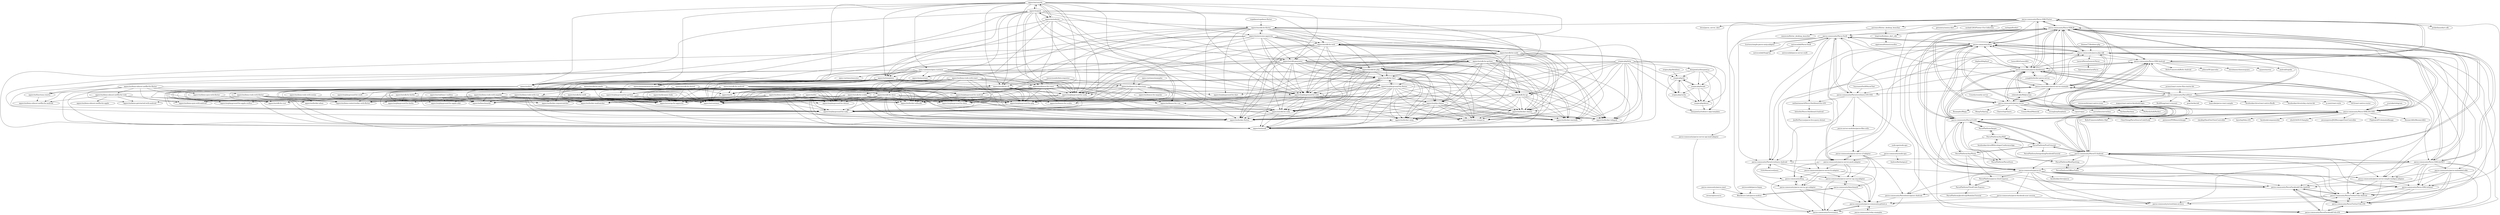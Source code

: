 digraph G {
"appwrite/sdk-generator" -> "appwrite/playground-for-web"
"appwrite/sdk-generator" -> "appwrite/sdk-for-ruby"
"appwrite/sdk-generator" -> "appwrite/sdk-for-go"
"appwrite/sdk-generator" -> "appwrite/runtimes"
"appwrite/sdk-generator" -> "appwrite/docker-clamav"
"appwrite/sdk-generator" -> "appwrite/docs"
"appwrite/sdk-generator" -> "appwrite/sdk-for-dart"
"appwrite/sdk-generator" -> "appwrite/docker-flutter"
"appwrite/sdk-generator" -> "appwrite/docker-resque-ui"
"appwrite/sdk-generator" -> "appwrite/docker-mariadb"
"appwrite/sdk-generator" -> "appwrite/install"
"appwrite/sdk-generator" -> "appwrite/docker-smtp"
"appwrite/sdk-generator" -> "appwrite/playground-for-php"
"appwrite/sdk-generator" -> "appwrite/sdk-for-php"
"appwrite/sdk-generator" -> "appwrite/php-clamav"
"ParsePlatform/MealSpotting" -> "ParsePlatform/OfflineTodos"
"parse-community/Parse-SDK-Flutter" -> "parse-community/Parse-SDK-JS"
"parse-community/Parse-SDK-Flutter" -> "parse-community/Parse-Swift"
"parse-community/Parse-SDK-Flutter" -> "parse-community/parse-dashboard"
"parse-community/Parse-SDK-Flutter" -> "parse-community/Parse-SDK-Android"
"parse-community/Parse-SDK-Flutter" -> "parse-community/ParseLiveQuery-Android"
"parse-community/Parse-SDK-Flutter" -> "Blackburn-Labs/parse-auditor"
"parse-community/Parse-SDK-Flutter" -> "pocketbase/dart-sdk" ["e"=1]
"parse-community/Parse-SDK-Flutter" -> "lotux/parse_server_dart" ["e"=1]
"parse-community/Parse-SDK-Flutter" -> "parse-community/Parse-SDK-Arduino"
"parse-community/Parse-SDK-Flutter" -> "parse-community/docs"
"parse-community/Parse-SDK-Flutter" -> "putraxor/flutter_desktop_launcher"
"parse-community/Parse-SDK-Flutter" -> "appwrite/sdk-for-flutter"
"parse-community/Parse-SDK-Flutter" -> "parse-community/parse-server-example"
"parse-community/Parse-SDK-Flutter" -> "getsentry/sentry-dart" ["e"=1]
"parse-community/Parse-SDK-Flutter" -> "mohak1283/Flutter-UIs-Collection" ["e"=1]
"appwrite/sdk-for-web" -> "appwrite/sdk-for-node"
"appwrite/sdk-for-web" -> "appwrite/sdk-for-php"
"appwrite/sdk-for-web" -> "appwrite/playground-for-web"
"appwrite/sdk-for-web" -> "appwrite/sdk-for-ruby"
"appwrite/sdk-for-web" -> "appwrite/sdk-for-dart"
"appwrite/sdk-for-web" -> "appwrite/docker-clamav"
"appwrite/sdk-for-web" -> "appwrite/playground-for-node"
"appwrite/sdk-for-web" -> "appwrite/docker-flutter"
"appwrite/sdk-for-web" -> "appwrite/docker-mariadb"
"appwrite/sdk-for-web" -> "appwrite/docker-smtp"
"appwrite/sdk-for-web" -> "appwrite/sdk-for-go"
"appwrite/sdk-for-web" -> "appwrite/install"
"appwrite/sdk-for-web" -> "appwrite/docker-telegraf"
"appwrite/sdk-for-web" -> "appwrite/sdk-generator"
"appwrite/sdk-for-web" -> "appwrite/rfc"
"cachapa/firedart" -> "long1eu/firebase_dart_sdk" ["e"=1]
"utopia-php/http" -> "utopia-php/cli"
"utopia-php/http" -> "utopia-php/cache"
"utopia-php/http" -> "appwrite/sdk-for-php"
"utopia-php/http" -> "utopia-php/abuse"
"utopia-php/http" -> "utopia-php/locale"
"utopia-php/http" -> "appwrite/docker-clamav"
"utopia-php/http" -> "appwrite/docker-telegraf"
"utopia-php/http" -> "appwrite/docker-flutter"
"utopia-php/http" -> "appwrite/playground-for-web"
"utopia-php/http" -> "appwrite/docker-mariadb"
"utopia-php/http" -> "litespeed-js/litespeed.js"
"utopia-php/http" -> "appwrite/install"
"utopia-php/http" -> "appwrite/docker-resque-ui"
"utopia-php/http" -> "appwrite/sdk-for-ruby"
"utopia-php/http" -> "appwrite/sdk-for-go"
"appwrite/docker-clamav" -> "appwrite/docker-telegraf"
"appwrite/docker-clamav" -> "appwrite/docker-resque-ui"
"appwrite/docker-clamav" -> "appwrite/install"
"appwrite/docker-clamav" -> "appwrite/docker-flutter"
"appwrite/docker-clamav" -> "appwrite/docker-mariadb"
"appwrite/docker-clamav" -> "appwrite/docker-smtp"
"appwrite/sdk-for-python" -> "appwrite/docker-clamav"
"appwrite/sdk-for-python" -> "appwrite/sdk-for-ruby"
"appwrite/sdk-for-python" -> "appwrite/playground-for-web"
"appwrite/sdk-for-python" -> "appwrite/sdk-for-dart"
"appwrite/sdk-for-python" -> "appwrite/docker-telegraf"
"appwrite/sdk-for-python" -> "appwrite/docker-flutter"
"appwrite/sdk-for-python" -> "appwrite/playground-for-python"
"appwrite/sdk-for-python" -> "appwrite/docker-resque-ui"
"appwrite/sdk-for-python" -> "appwrite/docker-mariadb"
"appwrite/sdk-for-python" -> "appwrite/docker-smtp"
"appwrite/sdk-for-python" -> "appwrite/install"
"appwrite/sdk-for-python" -> "appwrite/php-clamav"
"appwrite/sdk-for-python" -> "appwrite/sdk-for-go"
"appwrite/sdk-for-python" -> "appwrite/sdk-for-php"
"appwrite/sdk-for-python" -> "appwrite/playground-for-ruby"
"appwrite/sdk-for-node" -> "appwrite/sdk-for-web"
"appwrite/sdk-for-node" -> "appwrite/playground-for-web"
"appwrite/sdk-for-node" -> "appwrite/sdk-for-ruby"
"appwrite/sdk-for-node" -> "appwrite/docker-clamav"
"appwrite/sdk-for-node" -> "appwrite/playground-for-node"
"appwrite/sdk-for-node" -> "appwrite/docker-flutter"
"appwrite/sdk-for-node" -> "appwrite/docker-resque-ui"
"appwrite/sdk-for-node" -> "appwrite/docker-mariadb"
"appwrite/sdk-for-node" -> "appwrite/sdk-for-dart"
"appwrite/sdk-for-node" -> "appwrite/php-clamav"
"appwrite/sdk-for-node" -> "appwrite/sdk-for-go"
"appwrite/sdk-for-node" -> "appwrite/docker-smtp"
"appwrite/sdk-for-node" -> "appwrite/install"
"appwrite/sdk-for-node" -> "appwrite/docker-telegraf"
"appwrite/sdk-for-node" -> "appwrite/sdk-generator"
"parse-community/node-apn" -> "AndrewBarba/apns2"
"parse-community/node-apn" -> "parse-community/parse-server-push-adapter"
"bitterbit/Parse-Dashboard-Android" -> "JonMcPherson/parse-live-query-dotnet"
"appwrite/sdk-for-ruby" -> "appwrite/docker-flutter"
"appwrite/sdk-for-ruby" -> "appwrite/install"
"appwrite/sdk-for-php" -> "appwrite/sdk-for-ruby"
"appwrite/sdk-for-php" -> "appwrite/docker-clamav"
"appwrite/sdk-for-php" -> "appwrite/docker-smtp"
"appwrite/sdk-for-php" -> "appwrite/docker-flutter"
"appwrite/sdk-for-php" -> "appwrite/docker-mariadb"
"appwrite/sdk-for-php" -> "appwrite/install"
"appwrite/sdk-for-php" -> "appwrite/docker-telegraf"
"appwrite/sdk-for-php" -> "appwrite/playground-for-web"
"appwrite/sdk-for-php" -> "appwrite/docker-resque-ui"
"appwrite/sdk-for-php" -> "appwrite/sdk-for-go"
"appwrite/sdk-for-php" -> "appwrite/playground-for-php"
"appwrite/sdk-for-php" -> "appwrite/php-clamav"
"appwrite/sdk-for-php" -> "appwrite/playground-for-deno"
"appwrite/sdk-for-php" -> "appwrite/sdk-for-dart"
"appwrite/sdk-for-php" -> "appwrite/playground-for-node"
"appwrite/php-clamav" -> "appwrite/docker-resque-ui"
"appwrite/php-clamav" -> "appwrite/docker-telegraf"
"appwrite/php-clamav" -> "appwrite/docker-mariadb"
"appwrite/php-clamav" -> "appwrite/docker-clamav"
"appwrite/php-clamav" -> "appwrite/install"
"appwrite/php-clamav" -> "appwrite/docker-flutter"
"appwrite/php-clamav" -> "appwrite/sdk-for-ruby"
"appwrite/php-clamav" -> "appwrite/docker-smtp"
"putraxor/flutter_desktop_launcher" -> "canewsin/flutter_desktop_launcher"
"putraxor/flutter_desktop_launcher" -> "long1eu/firebase_dart_sdk"
"utopia-php/cli" -> "utopia-php/cache"
"utopia-php/cli" -> "utopia-php/abuse"
"utopia-php/cli" -> "utopia-php/locale"
"utopia-php/cli" -> "litespeed-js/todomvc-app-template"
"utopia-php/cache" -> "utopia-php/abuse"
"utopia-php/cache" -> "utopia-php/cli"
"long1eu/firebase_dart_sdk" -> "apptreesoftware/crossfire"
"ParsePlatform/OfflineTodos" -> "ParsePlatform/MealSpotting"
"parse-community/relay-examples" -> "parse-community/parse-community.github.io"
"parse-community/Governance" -> "parse-community/parse-community.github.io"
"utopia-php/locale" -> "utopia-php/abuse"
"utopia-php/locale" -> "utopia-php/cache"
"utopia-php/locale" -> "litespeed-js/todomvc-app-template"
"utopia-php/locale" -> "utopia-php/cli"
"utopia-php/abuse" -> "litespeed-js/todomvc-app-template"
"appwrite/sdk-for-svelte" -> "appwrite/docker-influxdb"
"appwrite/sdk-for-svelte" -> "appwrite/playground-for-php"
"appwrite/sdk-for-svelte" -> "appwrite/playground-for-ruby"
"appwrite/sdk-for-svelte" -> "appwrite/runtimes"
"appwrite/sdk-for-svelte" -> "appwrite/setup-for-appwrite"
"appwrite/sdk-for-svelte" -> "appwrite/playground-for-deno"
"appwrite/sdk-for-svelte" -> "appwrite/playground-for-dotnet"
"appwrite/sdk-for-svelte" -> "appwrite/install"
"appwrite/sdk-for-svelte" -> "appwrite/docker-flutter"
"appwrite/sdk-for-svelte" -> "appwrite/benchmarks"
"appwrite/sdk-for-svelte" -> "appwrite/docker-mailcatcher"
"appwrite/sdk-for-svelte" -> "appwrite/docker-requestcatcher"
"appwrite/sdk-for-svelte" -> "appwrite/demos-for-svelte"
"appwrite/sdk-for-svelte" -> "appwrite/docker-resque-ui"
"appwrite/awesome-appwrite" -> "appwrite/sdk-for-flutter"
"appwrite/awesome-appwrite" -> "appwrite/sdk-generator"
"appwrite/awesome-appwrite" -> "appwrite/sdk-for-web"
"appwrite/awesome-appwrite" -> "appwrite/playground-for-web"
"appwrite/awesome-appwrite" -> "appwrite/sdk-for-dart"
"appwrite/awesome-appwrite" -> "appwrite/demos-for-functions"
"appwrite/awesome-appwrite" -> "appwrite/playground-for-flutter"
"appwrite/awesome-appwrite" -> "appwrite/sdk-for-node"
"appwrite/awesome-appwrite" -> "appwrite/docs"
"appwrite/awesome-appwrite" -> "appwrite/sdk-for-python"
"appwrite/awesome-appwrite" -> "appwrite/templates"
"appwrite/awesome-appwrite" -> "appwrite/sdk-for-php"
"appwrite/awesome-appwrite" -> "appwrite/playground-for-node"
"appwrite/awesome-appwrite" -> "appwrite/sdk-for-cli"
"appwrite/awesome-appwrite" -> "appwrite/sdk-for-go"
"deployd/deployd" -> "parse-community/parse-server" ["e"=1]
"deployd/deployd" -> "parse-community/parse-dashboard" ["e"=1]
"LaravelParse/Laravel-Parse" -> "hipsterjazzbo/LaraParse"
"parse-community/parse-php-sdk" -> "parse-community/Parse-SDK-JS"
"parse-community/parse-php-sdk" -> "parse-community/docs"
"parse-community/parse-php-sdk" -> "parse-community/Parse-SDK-Arduino"
"parse-community/parse-php-sdk" -> "parse-community/Parse-SDK-dotNET"
"parse-community/parse-php-sdk" -> "LaravelParse/Laravel-Parse"
"parse-community/parse-php-sdk" -> "parse-community/ParseUI-Android"
"parse-community/parse-php-sdk" -> "parse-community/parse-cli"
"parse-community/parse-php-sdk" -> "parse-community/ParseTwitterUtils-Android"
"parse-community/parse-php-sdk" -> "parse-community/parse-embedded-sdks"
"parse-community/parse-php-sdk" -> "parse-community/parse-server-push-adapter"
"parse-community/parse-php-sdk" -> "parse-community/parse-server-simple-mailgun-adapter"
"parse-community/parse-php-sdk" -> "parse-community/ParseFacebookUtils-iOS"
"parse-community/parse-php-sdk" -> "parse-community/blog"
"parse-community/parse-php-sdk" -> "parse-community/Parse-SDK-Android"
"parse-community/parse-php-sdk" -> "parse-community/Parse-Swift"
"przeor/react-router-flux-starter-kit" -> "parse-community/ParseReact" ["e"=1]
"overtake/telegram" -> "parse-community/Parse-SDK-iOS-OSX" ["e"=1]
"parse-community/ParseUI-Android" -> "parse-community/Parse-SDK-Android"
"parse-community/ParseUI-Android" -> "parse-community/ParseUI-iOS"
"parse-community/ParseUI-Android" -> "parse-community/ParseFacebookUtils-Android"
"parse-community/ParseUI-Android" -> "parse-community/ParseTwitterUtils-Android"
"parse-community/ParseUI-Android" -> "parse-community/docs"
"parse-community/ParseUI-Android" -> "parse-community/Parse-SDK-Arduino"
"parse-community/ParseUI-Android" -> "ParsePlatform/MealSpotting"
"parse-community/ParseUI-Android" -> "ParsePlatform/OfflineTodos"
"parse-community/ParseUI-Android" -> "parse-community/parse-cli"
"parse-community/ParseUI-Android" -> "parse-community/parse-php-sdk"
"parse-community/ParseUI-Android" -> "parse-community/Parse-SDK-dotNET"
"parse-community/ParseUI-Android" -> "parse-community/ParseLiveQuery-Android"
"parse-community/ParseUI-Android" -> "ParsePlatform/PushTutorial"
"parse-community/ParseUI-Android" -> "parse-community/parse-server-simple-mailgun-adapter"
"parse-community/ParseUI-Android" -> "parse-community/Parse-SDK-JS"
"appwrite/sdk-for-flutter" -> "appwrite/sdk-for-dart"
"appwrite/sdk-for-flutter" -> "appwrite/playground-for-flutter"
"appwrite/sdk-for-flutter" -> "appwrite/sdk-for-php"
"appwrite/sdk-for-flutter" -> "appwrite/sdk-for-node"
"appwrite/sdk-for-flutter" -> "appwrite/playground-for-node"
"appwrite/sdk-for-flutter" -> "appwrite/awesome-appwrite"
"appwrite/sdk-for-flutter" -> "appwrite/playground-for-web"
"appwrite/sdk-for-flutter" -> "appwrite/docker-clamav"
"appwrite/sdk-for-flutter" -> "appwrite/rfc"
"appwrite/sdk-for-flutter" -> "appwrite/docs"
"appwrite/sdk-for-flutter" -> "appwrite/playground-for-dart"
"appwrite/sdk-for-flutter" -> "appwrite/sdk-for-web"
"appwrite/sdk-for-flutter" -> "appwrite/sdk-for-python"
"appwrite/sdk-for-flutter" -> "appwrite/playground-for-android"
"appwrite/sdk-for-flutter" -> "appwrite/playground-for-ruby"
"parse-community/ParseUI-iOS" -> "parse-community/Parse-SDK-iOS-OSX"
"parse-community/ParseUI-iOS" -> "parse-community/ParseUI-Android"
"parse-community/ParseUI-iOS" -> "parse-community/docs"
"parse-community/ParseUI-iOS" -> "parse-community/ParseFacebookUtils-iOS"
"parse-community/ParseUI-iOS" -> "parse-community/Parse-SDK-JS"
"parse-community/ParseUI-iOS" -> "ParsePlatform/AnyPhone"
"parse-community/ParseUI-iOS" -> "ParsePlatform/Anypic" ["e"=1]
"parse-community/ParseUI-iOS" -> "parse-community/parse-dashboard"
"parse-community/ParseUI-iOS" -> "ParsePlatform/PushTutorial"
"parse-community/ParseUI-iOS" -> "parse-community/parse-cli"
"parse-community/ParseUI-iOS" -> "parse-community/parse-server-example"
"parse-community/ParseUI-iOS" -> "ParsePlatform/ParseStore"
"appwrite/demos-for-functions" -> "appwrite/docker-influxdb"
"appwrite/demos-for-functions" -> "appwrite/playground-for-ruby"
"appwrite/demos-for-functions" -> "appwrite/playground-for-deno"
"appwrite/demos-for-functions" -> "appwrite/playground-for-php"
"appwrite/demos-for-functions" -> "appwrite/demos-for-svelte"
"appwrite/demos-for-functions" -> "appwrite/demos-for-angular"
"appwrite/demos-for-functions" -> "appwrite/setup-for-appwrite"
"appwrite/demos-for-functions" -> "appwrite/docker-flutter"
"appwrite/demos-for-functions" -> "appwrite/install"
"appwrite/demos-for-functions" -> "appwrite/playground-for-node"
"appwrite/demos-for-functions" -> "appwrite/docker-smtp"
"appwrite/demos-for-functions" -> "appwrite/playground-for-dotnet"
"appwrite/demos-for-functions" -> "appwrite/demos-for-vue"
"appwrite/demos-for-functions" -> "appwrite/sdk-for-ruby"
"appwrite/demos-for-functions" -> "appwrite/sdk-for-svelte"
"appwrite/sdk-for-dart" -> "appwrite/sdk-for-ruby"
"appwrite/sdk-for-dart" -> "appwrite/docker-flutter"
"appwrite/sdk-for-dart" -> "appwrite/docker-resque-ui"
"appwrite/sdk-for-dart" -> "appwrite/docker-mariadb"
"appwrite/sdk-for-dart" -> "appwrite/docker-clamav"
"appwrite/sdk-for-dart" -> "appwrite/install"
"appwrite/sdk-for-dart" -> "appwrite/playground-for-php"
"appwrite/sdk-for-dart" -> "appwrite/docker-telegraf"
"appwrite/sdk-for-dart" -> "appwrite/docker-smtp"
"appwrite/sdk-for-dart" -> "appwrite/docker-influxdb"
"appwrite/sdk-for-dart" -> "appwrite/playground-for-ruby"
"appwrite/sdk-for-dart" -> "appwrite/php-clamav"
"appwrite/sdk-for-dart" -> "appwrite/playground-for-web"
"appwrite/sdk-for-dart" -> "appwrite/playground-for-flutter"
"appwrite/sdk-for-dart" -> "appwrite/runtimes"
"appwrite/playground-for-android" -> "appwrite/playground-for-php"
"appwrite/playground-for-android" -> "appwrite/playground-for-ruby"
"appwrite/playground-for-android" -> "appwrite/playground-for-deno"
"appwrite/playground-for-android" -> "appwrite/docker-influxdb"
"appwrite/playground-for-node" -> "appwrite/playground-for-php"
"appwrite/playground-for-node" -> "appwrite/playground-for-ruby"
"appwrite/playground-for-node" -> "appwrite/docker-influxdb"
"appwrite/playground-for-node" -> "appwrite/setup-for-appwrite"
"appwrite/playground-for-node" -> "appwrite/playground-for-deno"
"appwrite/playground-for-node" -> "appwrite/runtimes"
"appwrite/playground-for-node" -> "appwrite/demos-for-svelte"
"appwrite/sdk-for-cli" -> "appwrite/playground-for-ruby"
"appwrite/sdk-for-cli" -> "appwrite/playground-for-php"
"appwrite/sdk-for-cli" -> "appwrite/setup-for-appwrite"
"appwrite/sdk-for-cli" -> "appwrite/docker-influxdb"
"appwrite/sdk-for-cli" -> "appwrite/runtimes"
"appwrite/sdk-for-cli" -> "appwrite/playground-for-node"
"appwrite/sdk-for-cli" -> "appwrite/demos-for-svelte"
"appwrite/sdk-for-cli" -> "appwrite/sdk-for-ruby"
"appwrite/sdk-for-cli" -> "appwrite/install"
"appwrite/playground-for-web" -> "appwrite/runtimes"
"appwrite/playground-for-web" -> "appwrite/install"
"appwrite/playground-for-web" -> "appwrite/sdk-for-ruby"
"appwrite/playground-for-web" -> "appwrite/docker-mariadb"
"appwrite/playground-for-web" -> "appwrite/docker-clamav"
"appwrite/playground-for-web" -> "appwrite/docker-flutter"
"appwrite/playground-for-web" -> "appwrite/docker-smtp"
"appwrite/playground-for-web" -> "appwrite/docker-resque-ui"
"appwrite/playground-for-web" -> "appwrite/docker-telegraf"
"appwrite/playground-for-web" -> "appwrite/playground-for-php"
"appwrite/playground-for-web" -> "appwrite/playground-for-ruby"
"appwrite/playground-for-web" -> "appwrite/docker-influxdb"
"appwrite/playground-for-web" -> "appwrite/php-clamav"
"appwrite/playground-for-python" -> "appwrite/playground-for-ruby"
"appwrite/playground-for-python" -> "appwrite/runtimes"
"appwrite/playground-for-python" -> "appwrite/setup-for-appwrite"
"appwrite/playground-for-python" -> "appwrite/playground-for-php"
"appwrite/playground-for-python" -> "appwrite/docker-influxdb"
"appwrite/playground-for-python" -> "appwrite/install"
"appwrite/playground-for-python" -> "appwrite/benchmarks"
"netreconlab/parse-hipaa" -> "Blackburn-Labs/parse-auditor" ["e"=1]
"facebookarchive/f8DeveloperConferenceApp" -> "ParsePlatform/MealSpotting"
"facebookarchive/f8DeveloperConferenceApp" -> "ParsePlatform/AnyWall"
"appwrite/demos-for-react" -> "appwrite/demos-for-svelte"
"appwrite/demos-for-react" -> "appwrite/playground-for-ruby"
"appwrite/demos-for-react" -> "appwrite/playground-for-php"
"appwrite/demos-for-react" -> "appwrite/docker-influxdb"
"appwrite/demos-for-react" -> "appwrite/playground-for-web"
"appwrite/demos-for-react" -> "appwrite/playground-for-node"
"appwrite/demos-for-react" -> "appwrite/docker-flutter"
"appwrite/demos-for-react" -> "appwrite/demos-for-vue"
"appwrite/demos-for-react" -> "appwrite/sdk-for-ruby"
"appwrite/demos-for-react" -> "appwrite/install"
"appwrite/demos-for-react" -> "appwrite/runtimes"
"appwrite/demos-for-react" -> "appwrite/docker-altair"
"appwrite/demos-for-react" -> "appwrite/benchmarks"
"appwrite/demos-for-react" -> "appwrite/playground-for-deno"
"appwrite/docker-smtp" -> "appwrite/install"
"appwrite/sdk-for-go" -> "appwrite/install"
"appwrite/sdk-for-go" -> "appwrite/docker-smtp"
"appwrite/sdk-for-go" -> "appwrite/docker-flutter"
"appwrite/sdk-for-go" -> "appwrite/sdk-for-ruby"
"appwrite/sdk-for-go" -> "appwrite/docker-resque-ui"
"appwrite/sdk-for-go" -> "appwrite/docker-telegraf"
"appwrite/sdk-for-go" -> "appwrite/docker-clamav"
"appwrite/sdk-for-go" -> "appwrite/docker-mariadb"
"appwrite/sdk-for-go" -> "appwrite/playground-for-deno"
"appwrite/sdk-for-go" -> "appwrite/playground-for-php"
"appwrite/playground-for-flutter" -> "appwrite/docker-mariadb"
"appwrite/playground-for-flutter" -> "appwrite/install"
"appwrite/playground-for-flutter" -> "appwrite/docker-clamav"
"appwrite/playground-for-flutter" -> "appwrite/sdk-for-dart"
"appwrite/playground-for-flutter" -> "appwrite/docker-flutter"
"appwrite/playground-for-flutter" -> "appwrite/docker-resque-ui"
"appwrite/playground-for-flutter" -> "appwrite/docker-telegraf"
"appwrite/playground-for-flutter" -> "appwrite/docker-smtp"
"appwrite/playground-for-flutter" -> "appwrite/playground-for-web"
"appwrite/playground-for-flutter" -> "appwrite/sdk-for-ruby"
"appwrite/playground-for-flutter" -> "appwrite/playground-for-dart"
"appwrite/playground-for-flutter" -> "appwrite/playground-for-node"
"appwrite/playground-for-flutter" -> "appwrite/php-clamav"
"appwrite/playground-for-flutter" -> "appwrite/playground-for-php"
"appwrite/playground-for-flutter" -> "appwrite/demos-for-vue"
"appwrite/sdk-for-deno" -> "appwrite/playground-for-deno"
"appwrite/sdk-for-deno" -> "appwrite/docker-flutter"
"appwrite/sdk-for-deno" -> "appwrite/setup-for-appwrite"
"appwrite/sdk-for-deno" -> "appwrite/runtimes"
"appwrite/sdk-for-deno" -> "appwrite/playground-for-php"
"appwrite/sdk-for-deno" -> "appwrite/docker-influxdb"
"appwrite/sdk-for-deno" -> "appwrite/install"
"appwrite/sdk-for-deno" -> "appwrite/playground-for-ruby"
"appwrite/sdk-for-deno" -> "appwrite/docker-resque-ui"
"appwrite/sdk-for-deno" -> "appwrite/docker-mariadb"
"appwrite/sdk-for-deno" -> "appwrite/docker-mailcatcher"
"appwrite/sdk-for-deno" -> "appwrite/docker-requestcatcher"
"appwrite/sdk-for-deno" -> "appwrite/playground-for-dotnet"
"appwrite/lite" -> "appwrite/playground-for-ruby"
"appwrite/lite" -> "appwrite/docker-mailcatcher"
"appwrite/lite" -> "appwrite/docker-requestcatcher"
"appwrite/lite" -> "appwrite/docker-influxdb"
"appwrite/lite" -> "appwrite/install"
"appwrite/lite" -> "appwrite/docker-flutter"
"appwrite/lite" -> "appwrite/setup-for-appwrite"
"appwrite/lite" -> "appwrite/demo-watertracker-with-flutter"
"appwrite/lite" -> "appwrite/playground-for-deno"
"appwrite/lite" -> "appwrite/playground-for-php"
"parse-community/benchmark" -> "parse-community/Governance"
"parse-community/benchmark" -> "parse-community/parse-server-sqs-mq-adapter"
"parse-community/benchmark" -> "parse-community/parse-community.github.io"
"parse-community/benchmark" -> "Blackburn-Labs/parse-auditor"
"parse-community/parse-facebook-user-session" -> "parse-community/xctoolchain-archive"
"parse-community/parse-facebook-user-session" -> "parse-community/parse-community.github.io"
"Blackburn-Labs/parse-auditor" -> "parse-community/benchmark"
"Blackburn-Labs/parse-auditor" -> "parse-community/Governance"
"litespeed-js/litespeed.js" -> "litespeed-js/todomvc-app-template"
"litespeed-js/litespeed.js" -> "utopia-php/abuse"
"litespeed-js/litespeed.js" -> "utopia-php/cli"
"litespeed-js/litespeed.js" -> "utopia-php/cache"
"litespeed-js/litespeed.js" -> "utopia-php/locale"
"appwrite/playground-for-php" -> "appwrite/playground-for-ruby"
"appwrite/demo-todo-with-svelte" -> "appwrite/playground-for-php"
"appwrite/demo-todo-with-svelte" -> "appwrite/docker-influxdb"
"appwrite/demo-todo-with-svelte" -> "appwrite/playground-for-ruby"
"appwrite/demo-todo-with-svelte" -> "appwrite/docker-mailcatcher"
"appwrite/demo-todo-with-svelte" -> "appwrite/docker-requestcatcher"
"appwrite/demo-todo-with-svelte" -> "appwrite/runtimes"
"appwrite/demo-todo-with-svelte" -> "appwrite/benchmarks"
"appwrite/demo-todo-with-svelte" -> "appwrite/playground-for-deno"
"appwrite/demo-todo-with-svelte" -> "appwrite/demos-for-svelte"
"appwrite/demo-todo-with-svelte" -> "appwrite/playground-for-dotnet"
"appwrite/demo-todo-with-svelte" -> "appwrite/demo-watertracker-with-flutter"
"appwrite/demo-todo-with-svelte" -> "appwrite/setup-for-appwrite"
"appwrite/demo-todo-with-svelte" -> "appwrite/docker-flutter"
"appwrite/demo-todo-with-svelte" -> "appwrite/install"
"appwrite/demo-todo-with-svelte" -> "appwrite/demo-quiz-with-android"
"parse-community/ParseReact" -> "parse-community/Parse-SDK-JS"
"parse-community/ParseReact" -> "parse-community/parse-dashboard"
"parse-community/ParseReact" -> "t4t5/react-native-router" ["e"=1]
"parse-community/ParseReact" -> "corymsmith/react-native-icons" ["e"=1]
"parse-community/ParseReact" -> "magus/react-native-facebook-login" ["e"=1]
"parse-community/ParseReact" -> "parse-community/Parse-SDK-iOS-OSX"
"parse-community/ParseReact" -> "RickWong/react-transmit" ["e"=1]
"parse-community/ParseReact" -> "parse-community/parse-server-example"
"parse-community/ParseReact" -> "parse-community/ParseUI-iOS"
"parse-community/ParseReact" -> "parse-community/parse-cli"
"parse-community/ParseReact" -> "goatslacker/alt" ["e"=1]
"parse-community/ParseReact" -> "kemcake/parse-react-sample"
"parse-community/ParseReact" -> "facebookarchive/react-native-fbsdk" ["e"=1]
"parse-community/ParseReact" -> "facebookarchive/relay-starter-kit" ["e"=1]
"parse-community/ParseReact" -> "js-next/react-style" ["e"=1]
"supabase/supabase-flutter" -> "appwrite/sdk-for-flutter" ["e"=1]
"ParsePlatform/PushTutorial" -> "ParsePlatform/AnyWall"
"ParsePlatform/PushTutorial" -> "ParsePlatform/AnyPhone"
"ParsePlatform/PushTutorial" -> "parse-community/ParseUI-iOS"
"ParsePlatform/PushTutorial" -> "ParsePlatform/IntegratingFacebookTutorial"
"ParsePlatform/PushTutorial" -> "parse-community/ParseUI-Android"
"parse-community/parse-embedded-sdks" -> "parse-community/Parse-SDK-Arduino"
"parse-community/parse-embedded-sdks" -> "parse-community/ParseTwitterUtils-Android"
"parse-community/parse-embedded-sdks" -> "parse-community/ParseTwitterUtils-iOS"
"parse-community/parse-embedded-sdks" -> "parse-community/ParseFacebookUtils-iOS"
"parse-community/parse-embedded-sdks" -> "parse-community/parse-server-simple-mailgun-adapter"
"parse-community/parse-embedded-sdks" -> "parse-community/ParseFacebookUtils-Android"
"appwrite/sdk-for-android" -> "appwrite/sdk-for-kotlin"
"appwrite/sdk-for-android" -> "appwrite/runtimes"
"appwrite/sdk-for-android" -> "appwrite/setup-for-appwrite"
"appwrite/sdk-for-android" -> "appwrite/sdk-for-ruby"
"appwrite/sdk-for-android" -> "appwrite/playground-for-ruby"
"appwrite/sdk-for-android" -> "appwrite/playground-for-php"
"appwrite/sdk-for-android" -> "appwrite/playground-for-dotnet"
"appwrite/sdk-for-android" -> "appwrite/docker-flutter"
"appwrite/sdk-for-android" -> "appwrite/sdk-for-rust"
"appwrite/sdk-for-android" -> "appwrite/playground-for-kotlin"
"appwrite/sdk-for-android" -> "appwrite/rfc"
"appwrite/sdk-for-android" -> "appwrite/playground-for-python"
"appwrite/sdk-for-android" -> "appwrite/docker-influxdb"
"appwrite/sdk-for-android" -> "appwrite/install"
"appwrite/sdk-for-android" -> "appwrite/playground-for-android"
"huyouare/SwiftParseChat" -> "parse-community/ParseLiveQuery-iOS-OSX" ["e"=1]
"parse-community/docs" -> "parse-community/Parse-SDK-JS"
"parse-community/docs" -> "parse-community/ParseLiveQuery-Android"
"parse-community/docs" -> "parse-community/ParseUI-iOS"
"parse-community/docs" -> "parse-community/ParseFacebookUtils-Android"
"parse-community/docs" -> "parse-community/Parse-SDK-Arduino"
"parse-community/docs" -> "parse-community/parse-cli"
"parse-community/docs" -> "parse-community/ParseInterceptors-Android"
"parse-community/docs" -> "parse-community/Parse-SDK-dotNET"
"parse-community/docs" -> "parse-community/parse-php-sdk"
"parse-community/docs" -> "parse-community/ParseUI-Android"
"parse-community/docs" -> "parse-community/parse-server-simple-mailgun-adapter"
"parse-community/docs" -> "parse-community/ParseLiveQuery-iOS-OSX"
"parse-community/docs" -> "parse-community/ParseTwitterUtils-Android"
"parse-community/docs" -> "parse-community/Parse-Swift"
"parse-community/docs" -> "parse-community/parse-server-push-adapter"
"appwrite/docs" -> "appwrite/runtimes"
"appwrite/docs" -> "appwrite/playground-for-apple-uikit"
"appwrite/docs" -> "appwrite/playground-for-apple-swiftui"
"appwrite/docs" -> "appwrite/benchmarks"
"appwrite/demo-todo-with-react" -> "appwrite/playground-for-node"
"appwrite/demo-todo-with-react" -> "appwrite/runtimes"
"appwrite/demo-todo-with-react" -> "appwrite/demos-for-react"
"appwrite/demo-todo-with-react" -> "appwrite/demos-for-functions"
"appwrite/demo-todo-with-react" -> "appwrite/demo-todo-with-vue"
"appwrite/demo-todo-with-react" -> "appwrite/benchmarks"
"appwrite/demo-todo-with-react" -> "appwrite/setup-for-appwrite"
"appwrite/demo-todo-with-react" -> "appwrite/docker-influxdb"
"appwrite/demo-todo-with-react" -> "appwrite/playground-for-ruby"
"appwrite/demo-todo-with-react" -> "appwrite/sdk-for-svelte"
"appwrite/demo-todo-with-react" -> "appwrite/docker-clamav"
"appwrite/demo-todo-with-react" -> "appwrite/demo-todo-with-angular"
"appwrite/demo-todo-with-react" -> "appwrite/playground-for-php"
"appwrite/demo-todo-with-react" -> "appwrite/playground-for-dotnet"
"appwrite/demo-todo-with-react" -> "appwrite/integration-for-gitpod"
"appwrite/demo-todo-with-nextjs" -> "appwrite/docker-requestcatcher"
"appwrite/demo-todo-with-nextjs" -> "appwrite/docker-altair"
"appwrite/demo-todo-with-angular" -> "appwrite/benchmarks"
"appwrite/demo-todo-with-angular" -> "appwrite/runtimes"
"appwrite/demo-todo-with-angular" -> "appwrite/playground-for-php"
"appwrite/demo-todo-with-angular" -> "appwrite/docker-influxdb"
"appwrite/demo-todo-with-angular" -> "appwrite/docker-mailcatcher"
"appwrite/demo-todo-with-angular" -> "appwrite/playground-for-apple-uikit"
"appwrite/demo-todo-with-angular" -> "appwrite/playground-for-ruby"
"appwrite/demo-todo-with-angular" -> "appwrite/playground-for-apple-swiftui"
"appwrite/demo-todo-with-angular" -> "appwrite/demo-watertracker-with-flutter"
"appwrite/demo-todo-with-angular" -> "appwrite/playground-for-dotnet"
"appwrite/demo-todo-with-flutter" -> "appwrite/demo-watertracker-with-flutter"
"appwrite/demo-todo-with-flutter" -> "appwrite/demo-quiz-with-android"
"appwrite/demo-todo-with-flutter" -> "appwrite/docker-requestcatcher"
"appwrite/demo-todo-with-flutter" -> "appwrite/demo-getstarted-with-android"
"appwrite/demo-todo-with-flutter" -> "appwrite/benchmarks"
"appwrite/demo-todo-with-flutter" -> "appwrite/docker-altair"
"appwrite/demo-todo-with-flutter" -> "appwrite/sdk-for-rust"
"appwrite/demo-todo-with-flutter" -> "appwrite/docker-mailcatcher"
"appwrite/demo-todo-with-flutter" -> "appwrite/docker-influxdb"
"appwrite/sdk-for-dotnet" -> "appwrite/playground-for-dotnet"
"appwrite/sdk-for-dotnet" -> "appwrite/setup-for-appwrite"
"appwrite/sdk-for-dotnet" -> "appwrite/install"
"appwrite/sdk-for-dotnet" -> "appwrite/playground-for-ruby"
"appwrite/sdk-for-dotnet" -> "appwrite/docker-requestcatcher"
"appwrite/sdk-for-dotnet" -> "appwrite/playground-for-deno"
"appwrite/sdk-for-dotnet" -> "appwrite/docker-flutter"
"appwrite/sdk-for-dotnet" -> "appwrite/sdk-for-rust"
"appwrite/sdk-for-dotnet" -> "appwrite/runtimes"
"appwrite/sdk-for-dotnet" -> "appwrite/docker-influxdb"
"appwrite/sdk-for-dotnet" -> "appwrite/docker-mailcatcher"
"appwrite/sdk-for-dotnet" -> "appwrite/benchmarks"
"appwrite/sdk-for-dotnet" -> "appwrite/demo-watertracker-with-flutter"
"appwrite/sdk-for-dotnet" -> "appwrite/rfc"
"appwrite/sdk-for-dotnet" -> "appwrite/sdk-for-ruby"
"parse-community/parse-server-api-mail-adapter" -> "parse-community/Governance"
"ParsePlatform/AnyPhone" -> "parse-community/ParseUI-iOS"
"ParsePlatform/AnyPhone" -> "ParsePlatform/ParseStore"
"ParsePlatform/AnyPhone" -> "ParsePlatform/parse-cloud-express"
"ParsePlatform/AnyPhone" -> "ParsePlatform/CloudCode-Express"
"ParsePlatform/AnyPhone" -> "ParsePlatform/PushTutorial"
"appwrite/demo-todo-with-vue" -> "appwrite/playground-for-dotnet"
"appwrite/demo-todo-with-vue" -> "appwrite/setup-for-appwrite"
"appwrite/demo-todo-with-vue" -> "appwrite/docker-flutter"
"appwrite/demo-todo-with-vue" -> "appwrite/docker-influxdb"
"appwrite/demo-todo-with-vue" -> "appwrite/install"
"appwrite/demo-todo-with-vue" -> "appwrite/playground-for-ruby"
"appwrite/demo-todo-with-vue" -> "appwrite/docker-mailcatcher"
"appwrite/demo-todo-with-vue" -> "appwrite/docker-requestcatcher"
"appwrite/demo-todo-with-vue" -> "appwrite/runtimes"
"appwrite/demo-todo-with-vue" -> "appwrite/benchmarks"
"appwrite/demo-todo-with-vue" -> "appwrite/playground-for-deno"
"appwrite/demo-todo-with-vue" -> "appwrite/sdk-for-rust"
"appwrite/demo-todo-with-vue" -> "appwrite/demo-watertracker-with-flutter"
"appwrite/demo-todo-with-vue" -> "appwrite/playground-for-kotlin"
"appwrite/demo-todo-with-vue" -> "appwrite/demos-for-vue"
"parse-community/parse-cli" -> "parse-community/Parse-SDK-Arduino"
"parse-community/parse-cli" -> "parse-community/ParseTwitterUtils-Android"
"parse-community/parse-cli" -> "parse-community/ParseFacebookUtils-Android"
"parse-community/parse-cli" -> "ParsePlatform/CloudCode-Express"
"parse-community/parse-cli" -> "parse-community/xctoolchain-archive"
"parse-community/parse-cli" -> "parse-community/docs"
"parse-community/parse-cli" -> "parse-community/parse-server-simple-mailgun-adapter"
"parse-community/parse-cli" -> "parse-community/ParseFacebookUtils-iOS"
"parse-community/parse-cli" -> "parse-community/ParseTwitterUtils-iOS"
"parse-community/parse-cli" -> "parse-community/parse-facebook-user-session"
"parse-community/parse-cli" -> "ParsePlatform/parse-cloud-express"
"parse-community/parse-cli" -> "facebookarchive/parse"
"appwrite/sdk-for-kotlin" -> "appwrite/runtimes"
"appwrite/sdk-for-kotlin" -> "appwrite/playground-for-kotlin"
"appwrite/sdk-for-kotlin" -> "appwrite/sdk-for-rust"
"appwrite/sdk-for-kotlin" -> "appwrite/setup-for-appwrite"
"utopia-php/database" -> "utopia-php/cli"
"appwrite/demo-quiz-with-flutter" -> "appwrite/demo-watertracker-with-flutter"
"parse-community/parse-react" -> "owsas/opensource"
"parse-community/parse-react" -> "Blackburn-Labs/parse-auditor"
"appwrite/rfc" -> "appwrite/setup-for-appwrite"
"appwrite/rfc" -> "appwrite/playground-for-ruby"
"appwrite/console" -> "appwrite/docs"
"appwrite/console" -> "appwrite/pink"
"appwrite/console" -> "appwrite/sdk-for-cli"
"appwrite/console" -> "appwrite/demos-for-react"
"appwrite/console" -> "appwrite/website"
"appwrite/console" -> "appwrite/sdk-generator"
"appwrite/console" -> "appwrite/playground-for-node"
"appwrite/console" -> "appwrite/sdk-for-web"
"appwrite/console" -> "appwrite/playground-for-web"
"appwrite/console" -> "appwrite/templates"
"appwrite/console" -> "appwrite/playground-for-php"
"appwrite/console" -> "appwrite/demos-for-svelte"
"appwrite/console" -> "appwrite/integration-for-gitpod"
"appwrite/console" -> "appwrite/runtimes"
"appwrite/console" -> "open-runtimes/open-runtimes"
"appwrite/pink" -> "appwrite/console"
"appwrite/pink" -> "appwrite/website"
"appwrite/pink" -> "appwrite/templates"
"appwrite/pink" -> "appwrite/playground-for-node"
"appwrite/pink" -> "appwrite/playground-for-web"
"appwrite/pink" -> "appwrite/sdk-generator"
"appwrite/pink" -> "appwrite/functions-starter"
"appwrite/pink" -> "appwrite/demos-for-react"
"appwrite/pink" -> "appwrite/integration-for-gitpod"
"appwrite/pink" -> "appwrite/assistant"
"appwrite/pink" -> "appwrite/sdk-for-cli"
"appwrite/pink" -> "appwrite/sdk-for-ruby"
"appwrite/pink" -> "appwrite/sdk-for-web"
"appwrite/pink" -> "appwrite/sdk-for-php"
"appwrite/pink" -> "appwrite/awesome-appwrite"
"parse-community/Parse-SDK-iOS-OSX" -> "parse-community/ParseUI-iOS"
"parse-community/Parse-SDK-iOS-OSX" -> "parse-community/parse-dashboard"
"parse-community/Parse-SDK-iOS-OSX" -> "parse-community/Parse-SDK-Android"
"parse-community/Parse-SDK-iOS-OSX" -> "BoltsFramework/Bolts-ObjC" ["e"=1]
"parse-community/Parse-SDK-iOS-OSX" -> "ChenYilong/ParseSourceCodeStudy" ["e"=1]
"parse-community/Parse-SDK-iOS-OSX" -> "pinterest/PINRemoteImage" ["e"=1]
"parse-community/Parse-SDK-iOS-OSX" -> "parse-community/Parse-SDK-JS"
"parse-community/Parse-SDK-iOS-OSX" -> "slackhq/SlackTextViewController" ["e"=1]
"parse-community/Parse-SDK-iOS-OSX" -> "layerhq/Atlas-iOS" ["e"=1]
"parse-community/Parse-SDK-iOS-OSX" -> "facebook/componentkit" ["e"=1]
"parse-community/Parse-SDK-iOS-OSX" -> "shu223/iOS-9-Sampler" ["e"=1]
"parse-community/Parse-SDK-iOS-OSX" -> "jessesquires/JSQMessagesViewController" ["e"=1]
"parse-community/Parse-SDK-iOS-OSX" -> "Flipboard/FLAnimatedImage" ["e"=1]
"parse-community/Parse-SDK-iOS-OSX" -> "ResearchKit/ResearchKit" ["e"=1]
"parse-community/Parse-SDK-iOS-OSX" -> "parse-community/parse-server-example"
"parse-community/Parse-SDK-JS" -> "parse-community/parse-dashboard"
"parse-community/Parse-SDK-JS" -> "parse-community/parse-server-example"
"parse-community/Parse-SDK-JS" -> "parse-community/docs"
"parse-community/Parse-SDK-JS" -> "parse-community/ParseReact"
"parse-community/Parse-SDK-JS" -> "parse-community/Parse-SDK-Android"
"parse-community/Parse-SDK-JS" -> "parse-community/Parse-SDK-iOS-OSX"
"parse-community/Parse-SDK-JS" -> "parse-community/parse-php-sdk"
"parse-community/Parse-SDK-JS" -> "parse-community/ParseUI-iOS"
"parse-community/Parse-SDK-JS" -> "parse-community/parse-server"
"parse-community/Parse-SDK-JS" -> "parse-community/Parse-SDK-Flutter"
"parse-community/Parse-SDK-JS" -> "parse-community/Parse-SDK-dotNET"
"parse-community/Parse-SDK-JS" -> "parse-community/ParseUI-Android"
"parse-community/Parse-SDK-JS" -> "parse-community/parse-cli"
"parse-community/Parse-SDK-JS" -> "parse-community/parse-server-s3-adapter"
"parse-community/Parse-SDK-JS" -> "parse-community/Parse-Swift"
"parse-community/Parse-SDK-dotNET" -> "parse-community/Parse-SDK-Arduino"
"parse-community/Parse-SDK-dotNET" -> "parse-community/docs"
"parse-community/Parse-SDK-dotNET" -> "parse-community/ParseTwitterUtils-Android"
"parse-community/Parse-SDK-dotNET" -> "parse-community/parse-php-sdk"
"parse-community/Parse-SDK-dotNET" -> "parse-community/parse-server-simple-mailgun-adapter"
"parse-community/Parse-SDK-dotNET" -> "parse-community/ParseFacebookUtils-iOS"
"parse-community/Parse-SDK-dotNET" -> "parse-community/ParseUI-Android"
"parse-community/Parse-SDK-dotNET" -> "parse-community/ParseInterceptors-Android"
"parse-community/Parse-SDK-dotNET" -> "parse-community/ParseFacebookUtils-Android"
"parse-community/Parse-SDK-dotNET" -> "parse-community/Parse-SDK-JS"
"parse-community/Parse-SDK-dotNET" -> "parse-community/parse-embedded-sdks"
"parse-community/Parse-SDK-dotNET" -> "parse-community/xctoolchain-archive"
"parse-community/Parse-SDK-dotNET" -> "parse-community/ParseTwitterUtils-iOS"
"parse-community/Parse-SDK-dotNET" -> "parse-community/parse-cli"
"parse-community/ParseFacebookUtils-Android" -> "parse-community/ParseTwitterUtils-Android"
"parse-community/ParseFacebookUtils-Android" -> "parse-community/ParseInterceptors-Android"
"parse-community/ParseFacebookUtils-Android" -> "parse-community/ParseTwitterUtils-iOS"
"parse-community/ParseFacebookUtils-Android" -> "parse-community/ParseFacebookUtils-iOS"
"Countly/countly-server" -> "parse-community/parse-server" ["e"=1]
"ParsePlatform/AnyWall" -> "ParsePlatform/MealSpotting"
"ParsePlatform/AnyWall" -> "ParsePlatform/ParseStore"
"ParsePlatform/AnyWall" -> "ParsePlatform/Anypic" ["e"=1]
"ParsePlatform/AnyWall" -> "ParsePlatform/PushTutorial"
"ParsePlatform/AnyWall" -> "facebookarchive/f8DeveloperConferenceApp"
"parse-community/Parse-SDK-Android" -> "parse-community/ParseUI-Android"
"parse-community/Parse-SDK-Android" -> "parse-community/Parse-SDK-iOS-OSX"
"parse-community/Parse-SDK-Android" -> "parse-community/parse-dashboard"
"parse-community/Parse-SDK-Android" -> "parse-community/Parse-SDK-JS"
"parse-community/Parse-SDK-Android" -> "BoltsFramework/Bolts-Android" ["e"=1]
"parse-community/Parse-SDK-Android" -> "parse-community/parse-server-example"
"parse-community/Parse-SDK-Android" -> "parse-community/ParseLiveQuery-Android"
"parse-community/Parse-SDK-Android" -> "parse-community/parse-server"
"parse-community/Parse-SDK-Android" -> "johncarl81/parceler" ["e"=1]
"parse-community/Parse-SDK-Android" -> "parse-community/Parse-SDK-Flutter"
"parse-community/Parse-SDK-Android" -> "parse-community/ParseUI-iOS"
"parse-community/Parse-SDK-Android" -> "chrisbanes/cheesesquare" ["e"=1]
"parse-community/Parse-SDK-Android" -> "parse-community/docs"
"parse-community/Parse-SDK-Android" -> "square/mortar" ["e"=1]
"parse-community/Parse-SDK-Android" -> "android/topeka" ["e"=1]
"appwrite/demo-almost-netflix-for-flutter" -> "appwrite/demo-quiz-with-flutter"
"appwrite/demo-almost-netflix-for-flutter" -> "appwrite/demo-watertracker-with-flutter"
"appwrite/demo-almost-netflix-for-flutter" -> "appwrite/demo-almost-netflix-for-web"
"appwrite/demo-almost-netflix-for-flutter" -> "appwrite/functions-starter"
"appwrite/demo-almost-netflix-for-flutter" -> "appwrite/demo-almost-netflix-for-android"
"appwrite/demo-almost-netflix-for-flutter" -> "appwrite/demo-quiz-with-android"
"appwrite/demo-almost-netflix-for-flutter" -> "appwrite/playground-for-dart"
"appwrite/demo-almost-netflix-for-flutter" -> "appwrite/demo-todo-with-flutter"
"appwrite/demo-almost-netflix-for-flutter" -> "appwrite/demo-getstarted-with-android"
"tannermeade/data-migrator" -> "appwrite/sdk-for-cli"
"tannermeade/data-migrator" -> "appwrite/demos-for-functions"
"open-runtimes/examples" -> "appwrite/demos-for-functions"
"appwrite/sdk-for-apple" -> "appwrite/runtimes"
"appwrite/sdk-for-apple" -> "appwrite/playground-for-kotlin"
"appwrite/sdk-for-apple" -> "appwrite/playground-for-swift"
"appwrite/sdk-for-apple" -> "appwrite/playground-for-apple-swiftui"
"appwrite/sdk-for-apple" -> "appwrite/playground-for-php"
"appwrite/sdk-for-apple" -> "appwrite/sdk-for-rust"
"appwrite/sdk-for-apple" -> "appwrite/sdk-for-swift"
"appwrite/sdk-for-apple" -> "appwrite/setup-for-appwrite"
"appwrite/sdk-for-apple" -> "appwrite/docker-influxdb"
"appwrite/sdk-for-apple" -> "appwrite/sdk-for-deno"
"appwrite/sdk-for-apple" -> "appwrite/playground-for-ruby"
"appwrite/sdk-for-apple" -> "appwrite/sdk-for-ruby"
"appwrite/sdk-for-apple" -> "appwrite/playground-for-dotnet"
"appwrite/sdk-for-apple" -> "appwrite/benchmarks"
"appwrite/sdk-for-apple" -> "appwrite/docker-flutter"
"open-runtimes/open-runtimes" -> "open-runtimes/executor"
"open-runtimes/open-runtimes" -> "appwrite/runtimes"
"open-runtimes/open-runtimes" -> "appwrite/playground-for-ruby"
"open-runtimes/open-runtimes" -> "appwrite/templates"
"open-runtimes/open-runtimes" -> "appwrite/playground-for-php"
"open-runtimes/open-runtimes" -> "appwrite/docker-flutter"
"open-runtimes/open-runtimes" -> "appwrite/demos-for-vue"
"open-runtimes/open-runtimes" -> "appwrite/sdk-for-deno"
"open-runtimes/open-runtimes" -> "appwrite/docker-mariadb"
"open-runtimes/open-runtimes" -> "appwrite/playground-for-web"
"open-runtimes/open-runtimes" -> "appwrite/assistant"
"open-runtimes/open-runtimes" -> "appwrite/playground-for-node"
"open-runtimes/open-runtimes" -> "appwrite/demos-for-react"
"open-runtimes/open-runtimes" -> "appwrite/docker-mailcatcher"
"open-runtimes/open-runtimes" -> "appwrite/docker-requestcatcher"
"parse-community/ParseFacebookUtils-iOS" -> "parse-community/ParseTwitterUtils-iOS"
"parse-community/ParseFacebookUtils-iOS" -> "parse-community/ParseFacebookUtils-Android"
"parse-community/ParseFacebookUtils-iOS" -> "parse-community/ParseTwitterUtils-Android"
"parse-community/ParseTwitterUtils-iOS" -> "parse-community/ParseFacebookUtils-iOS"
"parse-community/ParseTwitterUtils-iOS" -> "parse-community/ParseTwitterUtils-Android"
"parse-community/ParseTwitterUtils-iOS" -> "parse-community/ParseFacebookUtils-Android"
"appwrite/realtime-1-million" -> "appwrite/playground-for-apple-uikit"
"appwrite/realtime-1-million" -> "appwrite/runtimes"
"appwrite/realtime-1-million" -> "appwrite/benchmarks"
"appwrite/demo-almost-netflix-for-web" -> "appwrite/demo-quiz-with-android"
"appwrite/demo-almost-netflix-for-web" -> "appwrite/demo-getstarted-with-android"
"appwrite/demo-almost-netflix-for-web" -> "appwrite/demo-almost-netflix-for-apple"
"appwrite/demo-almost-netflix-for-web" -> "appwrite/demo-almost-netflix-for-android"
"appwrite/demo-almost-netflix-for-web" -> "appwrite/demo-watertracker-with-flutter"
"appwrite/functions-starter" -> "appwrite/demo-almost-netflix-for-android"
"parse-community/Parse-SDK-Arduino" -> "parse-community/ParseTwitterUtils-Android"
"parse-community/Parse-SDK-Arduino" -> "parse-community/xctoolchain-archive"
"parse-community/Parse-SDK-Arduino" -> "parse-community/ParseTwitterUtils-iOS"
"ParsePlatform/parse-cloud-express" -> "ParsePlatform/CloudCode-Express"
"ParsePlatform/parse-cloud-express" -> "parse-community/xctoolchain-archive"
"parse-community/ParseTwitterUtils-Android" -> "parse-community/ParseFacebookUtils-Android"
"parse-community/ParseTwitterUtils-Android" -> "parse-community/xctoolchain-archive"
"parse-community/ParseTwitterUtils-Android" -> "parse-community/ParseTwitterUtils-iOS"
"parse-community/ParseTwitterUtils-Android" -> "parse-community/parse-community.github.io"
"ParsePlatform/CloudCode-Express" -> "ParsePlatform/parse-cloud-express"
"ParsePlatform/CloudCode-Express" -> "ParsePlatform/JavaScriptModulesTutorial"
"parse-community/ParseInterceptors-Android" -> "parse-community/parse-community.github.io"
"parse-community/ParseInterceptors-Android" -> "parse-community/Governance"
"appwrite/sdk-for-swift" -> "appwrite/setup-for-appwrite"
"parse-community/parse-server" -> "parse-community/parse-dashboard"
"parse-community/parse-server" -> "parse-community/parse-server-example"
"parse-community/parse-server" -> "parse-community/Parse-SDK-iOS-OSX"
"parse-community/parse-server" -> "parse-community/Parse-SDK-JS"
"parse-community/parse-server" -> "fastlane/fastlane" ["e"=1]
"parse-community/parse-server" -> "PerfectlySoft/Perfect" ["e"=1]
"parse-community/parse-server" -> "fbsamples/f8app" ["e"=1]
"parse-community/parse-server" -> "MengTo/Spring" ["e"=1]
"parse-community/parse-server" -> "relatedcode/Midjourney" ["e"=1]
"parse-community/parse-server" -> "ChartsOrg/Charts" ["e"=1]
"parse-community/parse-server" -> "CosmicMind/Material" ["e"=1]
"parse-community/parse-server" -> "strongloop/loopback" ["e"=1]
"parse-community/parse-server" -> "vapor/vapor" ["e"=1]
"parse-community/parse-server" -> "serverless/serverless" ["e"=1]
"parse-community/parse-server" -> "parse-community/Parse-SDK-Android"
"parse-community/parse-server-example" -> "parse-community/parse-dashboard"
"parse-community/parse-server-example" -> "parse-community/parse-server"
"parse-community/parse-server-example" -> "parse-community/Parse-SDK-JS"
"parse-community/parse-server-example" -> "parse-community/Parse-SDK-iOS-OSX"
"parse-community/parse-server-example" -> "parse-community/Parse-SDK-Android"
"parse-community/parse-server-example" -> "parse-community/docs"
"parse-community/parse-server-example" -> "parse-community/ParseUI-iOS"
"parse-community/parse-server-example" -> "parse-community/ParseReact"
"parse-community/parse-server-example" -> "yongjhih/docker-parse-server" ["e"=1]
"parse-community/parse-server-example" -> "parse-community/ParseUI-Android"
"parse-community/parse-server-example" -> "relatedcode/Midjourney" ["e"=1]
"parse-community/parse-server-example" -> "parse-community/ParseLiveQuery-iOS-OSX"
"parse-community/parse-server-example" -> "parse-community/Parse-Swift"
"parse-community/parse-server-example" -> "parse-community/Parse-SDK-Flutter"
"parse-community/parse-server-example" -> "parse-community/parse-php-sdk"
"parse-community/parse-dashboard" -> "parse-community/parse-server"
"parse-community/parse-dashboard" -> "parse-community/parse-server-example"
"parse-community/parse-dashboard" -> "parse-community/Parse-SDK-JS"
"parse-community/parse-dashboard" -> "parse-community/Parse-SDK-iOS-OSX"
"parse-community/parse-dashboard" -> "parse-community/Parse-SDK-Android"
"parse-community/parse-dashboard" -> "parse-community/ParseReact"
"parse-community/parse-dashboard" -> "parse-community/ParseUI-iOS"
"parse-community/parse-dashboard" -> "parse-community/docs"
"parse-community/parse-dashboard" -> "parse-community/ParseLiveQuery-iOS-OSX"
"parse-community/parse-dashboard" -> "parse-community/Parse-SDK-Flutter"
"parse-community/parse-dashboard" -> "yongjhih/docker-parse-server" ["e"=1]
"parse-community/parse-dashboard" -> "relatedcode/Midjourney" ["e"=1]
"parse-community/parse-dashboard" -> "parse-community/Parse-Swift"
"parse-community/parse-dashboard" -> "parse-community/parse-php-sdk"
"parse-community/parse-dashboard" -> "parse-community/Parse-SDK-dotNET"
"relatedcode/Midjourney" -> "parse-community/Parse-SDK-iOS-OSX" ["e"=1]
"relatedcode/Midjourney" -> "parse-community/parse-server" ["e"=1]
"relatedcode/Midjourney" -> "parse-community/parse-dashboard" ["e"=1]
"ParsePlatform/Anypic" -> "ParsePlatform/AnyWall" ["e"=1]
"ParsePlatform/Anypic" -> "parse-community/ParseUI-iOS" ["e"=1]
"yongjhih/docker-parse-server" -> "parse-community/parse-dashboard" ["e"=1]
"yongjhih/docker-parse-server" -> "parse-community/parse-server-example" ["e"=1]
"yongjhih/docker-parse-server" -> "parse-community/Parse-SDK-JS" ["e"=1]
"parse-community/parse-server-s3-adapter" -> "parse-community/parse-server-push-adapter"
"parse-community/parse-server-s3-adapter" -> "parse-community/parse-server-sqs-mq-adapter"
"parse-community/parse-server-s3-adapter" -> "parse-community/benchmark"
"parse-community/parse-server-s3-adapter" -> "parse-community/ParseInterceptors-Android"
"parse-community/parse-server-gcs-adapter" -> "parse-community/parse-community.github.io"
"parse-community/parse-server-gcs-adapter" -> "parse-community/blog"
"parse-community/parse-server-gcs-adapter" -> "parse-community/Governance"
"netreconlab/Parse-Swift" -> "parse-community/Parse-Swift"
"netreconlab/Parse-Swift" -> "netreconlab/SnapCat"
"netreconlab/Parse-Swift" -> "netreconlab/parse-server-swift"
"parse-community/ParseLiveQuery-iOS-OSX" -> "parse-server-modules/parse-files-utils"
"parse-community/ParseLiveQuery-iOS-OSX" -> "parse-community/Parse-Swift"
"parse-community/ParseLiveQuery-iOS-OSX" -> "parse-community/ParseLiveQuery-Android"
"parse-community/ParseLiveQuery-iOS-OSX" -> "parse-community/ParseFacebookUtils-iOS"
"parse-community/ParseLiveQuery-iOS-OSX" -> "nathantannar4/Parse-Dashboard-for-iOS"
"parse-community/parse-server-simple-mailgun-adapter" -> "parse-community/ParseFacebookUtils-Android"
"parse-community/parse-server-simple-mailgun-adapter" -> "parse-community/ParseTwitterUtils-Android"
"parse-community/parse-server-simple-mailgun-adapter" -> "parse-community/ParseTwitterUtils-iOS"
"parse-community/parse-server-simple-mailgun-adapter" -> "parse-community/Parse-SDK-Arduino"
"parse-community/parse-server-push-adapter" -> "parse-community/parse-server-fs-adapter"
"parse-community/parse-server-push-adapter" -> "parse-community/parse-server-s3-adapter"
"parse-community/parse-server-push-adapter" -> "parse-community/parse-server-gcs-adapter"
"parse-community/parse-server-push-adapter" -> "parse-community/parse-server-sqs-mq-adapter"
"parse-community/parse-server-push-adapter" -> "parse-community/blog"
"parse-community/parse-server-fs-adapter" -> "parse-community/parse-server-sqs-mq-adapter"
"parse-community/parse-server-fs-adapter" -> "parse-community/parse-server-gcs-adapter"
"parse-community/parse-server-fs-adapter" -> "parse-community/blog"
"parse-community/parse-server-fs-adapter" -> "parse-community/parse-community.github.io"
"LaunchKit/LaunchKit" -> "parse-community/parse-dashboard" ["e"=1]
"ktamas77/firebase-php" -> "parse-community/parse-php-sdk" ["e"=1]
"appwrite/templates" -> "appwrite/setup-for-appwrite"
"appwrite/templates" -> "appwrite/playground-for-node"
"appwrite/templates" -> "appwrite/runtimes"
"appwrite/templates" -> "appwrite/benchmarks"
"appwrite/templates" -> "appwrite/playground-for-web"
"appwrite/templates" -> "appwrite/playground-for-ruby"
"appwrite/templates" -> "appwrite/playground-for-python"
"appwrite/templates" -> "appwrite/playground-for-php"
"appwrite/templates" -> "appwrite/integration-for-gitpod"
"appwrite/templates" -> "appwrite/playground-for-android"
"appwrite/templates" -> "appwrite/docs"
"appwrite/templates" -> "appwrite/sdk-for-cli"
"appwrite/templates" -> "appwrite/rfc"
"appwrite/website" -> "appwrite/console"
"appwrite/website" -> "appwrite/pink"
"appwrite/website" -> "appwrite/templates"
"appwrite/website" -> "appwrite/playground-for-web"
"appwrite/website" -> "appwrite/demos-for-react"
"appwrite/website" -> "appwrite/docs"
"appwrite/website" -> "appwrite/assistant"
"appwrite/website" -> "appwrite/sdk-for-flutter"
"appwrite/website" -> "appwrite/playground-for-node"
"appwrite/website" -> "appwrite/sdk-generator"
"parse-community/ParseLiveQuery-Android" -> "TGIO/ParseLiveQuery"
"parse-community/ParseLiveQuery-Android" -> "parse-community/parse-server-gcs-adapter"
"parse-community/ParseLiveQuery-Android" -> "parse-community/ParseFacebookUtils-Android"
"parse-community/ParseLiveQuery-Android" -> "parse-community/parse-server-fs-adapter"
"parse-community/ParseLiveQuery-Android" -> "parse-community/parse-server-sqs-mq-adapter"
"parse-community/ParseLiveQuery-Android" -> "parse-community/blog"
"TGIO/ParseLiveQuery" -> "parse-community/ParseLiveQuery-Android"
"parse-server-modules/parse-files-utils" -> "parse-community/parse-server-s3-adapter"
"appwrite/dynamic-links" -> "appwrite/setup-for-appwrite"
"node-apn/node-apn" -> "parse-community/node-apn" ["e"=1]
"parse-community/parse-server-sqs-mq-adapter" -> "parse-community/parse-community.github.io"
"parse-community/parse-server-sqs-mq-adapter" -> "parse-community/benchmark"
"parse-community/parse-server-sqs-mq-adapter" -> "parse-community/Governance"
"nathantannar4/Parse-Dashboard-for-iOS" -> "bitterbit/Parse-Dashboard-Android"
"parse-community/parse-community.github.io" -> "parse-community/relay-examples"
"parse-community/parse-community.github.io" -> "parse-community/Governance"
"parse-community/Parse-Swift" -> "netreconlab/Parse-Swift"
"parse-community/Parse-Swift" -> "nathantannar4/Parse-Dashboard-for-iOS"
"parse-community/Parse-Swift" -> "parse-community/ParseLiveQuery-iOS-OSX"
"parse-community/Parse-Swift" -> "netreconlab/SnapCat"
"parse-community/Parse-Swift" -> "parse-community/parse-server-api-mail-adapter"
"parse-community/Parse-Swift" -> "parse-community/parse-server-push-adapter"
"parse-community/Parse-Swift" -> "parse-community/docs"
"parse-community/Parse-Swift" -> "lcortess/simple-parse-smtp-adapter"
"parse-community/Parse-Swift" -> "parse-community/parse-server-fs-adapter"
"parse-community/Parse-Swift" -> "parse-community/ParseLiveQuery-Android"
"parse-community/blog" -> "parse-community/parse-community.github.io"
"parse-community/blog" -> "parse-community/parse-server-gcs-adapter"
"parse-community/blog" -> "parse-community/Governance"
"appwrite/sdk-generator" ["l"="45.438,-24.461"]
"appwrite/playground-for-web" ["l"="45.442,-24.474"]
"appwrite/sdk-for-ruby" ["l"="45.438,-24.482"]
"appwrite/sdk-for-go" ["l"="45.454,-24.469"]
"appwrite/runtimes" ["l"="45.406,-24.497"]
"appwrite/docker-clamav" ["l"="45.461,-24.479"]
"appwrite/docs" ["l"="45.401,-24.467"]
"appwrite/sdk-for-dart" ["l"="45.458,-24.491"]
"appwrite/docker-flutter" ["l"="45.435,-24.493"]
"appwrite/docker-resque-ui" ["l"="45.45,-24.485"]
"appwrite/docker-mariadb" ["l"="45.45,-24.478"]
"appwrite/install" ["l"="45.444,-24.492"]
"appwrite/docker-smtp" ["l"="45.468,-24.478"]
"appwrite/playground-for-php" ["l"="45.427,-24.492"]
"appwrite/sdk-for-php" ["l"="45.462,-24.469"]
"appwrite/php-clamav" ["l"="45.469,-24.487"]
"ParsePlatform/MealSpotting" ["l"="45.77,-24.404"]
"ParsePlatform/OfflineTodos" ["l"="45.791,-24.402"]
"parse-community/Parse-SDK-Flutter" ["l"="45.815,-24.447"]
"parse-community/Parse-SDK-JS" ["l"="45.854,-24.463"]
"parse-community/Parse-Swift" ["l"="45.91,-24.448"]
"parse-community/parse-dashboard" ["l"="45.844,-24.489"]
"parse-community/Parse-SDK-Android" ["l"="45.88,-24.469"]
"parse-community/ParseLiveQuery-Android" ["l"="45.89,-24.417"]
"Blackburn-Labs/parse-auditor" ["l"="45.886,-24.371"]
"pocketbase/dart-sdk" ["l"="59.824,-22.512", "c"=17]
"lotux/parse_server_dart" ["l"="-15.838,-8.707", "c"=1257]
"parse-community/Parse-SDK-Arduino" ["l"="45.832,-24.409"]
"parse-community/docs" ["l"="45.861,-24.439"]
"putraxor/flutter_desktop_launcher" ["l"="45.77,-24.349"]
"appwrite/sdk-for-flutter" ["l"="45.498,-24.478"]
"parse-community/parse-server-example" ["l"="45.875,-24.493"]
"getsentry/sentry-dart" ["l"="59.991,-22.538", "c"=17]
"mohak1283/Flutter-UIs-Collection" ["l"="59.639,-24.294", "c"=90]
"appwrite/sdk-for-web" ["l"="45.455,-24.457"]
"appwrite/sdk-for-node" ["l"="45.478,-24.466"]
"appwrite/playground-for-node" ["l"="45.431,-24.475"]
"appwrite/docker-telegraf" ["l"="45.481,-24.476"]
"appwrite/rfc" ["l"="45.448,-24.505"]
"cachapa/firedart" ["l"="59.733,-22.612", "c"=17]
"long1eu/firebase_dart_sdk" ["l"="45.759,-24.301"]
"utopia-php/http" ["l"="45.455,-24.434"]
"utopia-php/cli" ["l"="45.454,-24.38"]
"utopia-php/cache" ["l"="45.448,-24.396"]
"utopia-php/abuse" ["l"="45.465,-24.4"]
"utopia-php/locale" ["l"="45.459,-24.391"]
"litespeed-js/litespeed.js" ["l"="45.475,-24.391"]
"appwrite/sdk-for-python" ["l"="45.478,-24.496"]
"appwrite/playground-for-python" ["l"="45.417,-24.5"]
"appwrite/playground-for-ruby" ["l"="45.428,-24.501"]
"parse-community/node-apn" ["l"="46.011,-24.413"]
"AndrewBarba/apns2" ["l"="46.055,-24.405"]
"parse-community/parse-server-push-adapter" ["l"="45.927,-24.418"]
"bitterbit/Parse-Dashboard-Android" ["l"="45.994,-24.394"]
"JonMcPherson/parse-live-query-dotnet" ["l"="46.015,-24.377"]
"appwrite/playground-for-deno" ["l"="45.435,-24.503"]
"canewsin/flutter_desktop_launcher" ["l"="45.747,-24.325"]
"litespeed-js/todomvc-app-template" ["l"="45.471,-24.376"]
"apptreesoftware/crossfire" ["l"="45.751,-24.272"]
"parse-community/relay-examples" ["l"="45.903,-24.359"]
"parse-community/parse-community.github.io" ["l"="45.893,-24.381"]
"parse-community/Governance" ["l"="45.91,-24.383"]
"appwrite/sdk-for-svelte" ["l"="45.41,-24.506"]
"appwrite/docker-influxdb" ["l"="45.418,-24.506"]
"appwrite/setup-for-appwrite" ["l"="45.4,-24.509"]
"appwrite/playground-for-dotnet" ["l"="45.397,-24.518"]
"appwrite/benchmarks" ["l"="45.394,-24.506"]
"appwrite/docker-mailcatcher" ["l"="45.408,-24.536"]
"appwrite/docker-requestcatcher" ["l"="45.424,-24.54"]
"appwrite/demos-for-svelte" ["l"="45.389,-24.478"]
"appwrite/awesome-appwrite" ["l"="45.472,-24.448"]
"appwrite/demos-for-functions" ["l"="45.407,-24.479"]
"appwrite/playground-for-flutter" ["l"="45.465,-24.501"]
"appwrite/templates" ["l"="45.418,-24.475"]
"appwrite/sdk-for-cli" ["l"="45.413,-24.466"]
"deployd/deployd" ["l"="5.736,-9.392", "c"=0]
"parse-community/parse-server" ["l"="45.915,-24.542"]
"LaravelParse/Laravel-Parse" ["l"="45.876,-24.342"]
"hipsterjazzbo/LaraParse" ["l"="45.878,-24.311"]
"parse-community/parse-php-sdk" ["l"="45.871,-24.425"]
"parse-community/Parse-SDK-dotNET" ["l"="45.848,-24.42"]
"parse-community/ParseUI-Android" ["l"="45.835,-24.435"]
"parse-community/parse-cli" ["l"="45.822,-24.42"]
"parse-community/ParseTwitterUtils-Android" ["l"="45.848,-24.403"]
"parse-community/parse-embedded-sdks" ["l"="45.839,-24.376"]
"parse-community/parse-server-simple-mailgun-adapter" ["l"="45.835,-24.398"]
"parse-community/ParseFacebookUtils-iOS" ["l"="45.861,-24.408"]
"parse-community/blog" ["l"="45.902,-24.402"]
"przeor/react-router-flux-starter-kit" ["l"="0.883,-29.184", "c"=12]
"parse-community/ParseReact" ["l"="45.849,-24.525"]
"overtake/telegram" ["l"="-43.642,18.587", "c"=966]
"parse-community/Parse-SDK-iOS-OSX" ["l"="45.818,-24.516"]
"parse-community/ParseUI-iOS" ["l"="45.815,-24.469"]
"parse-community/ParseFacebookUtils-Android" ["l"="45.859,-24.396"]
"ParsePlatform/PushTutorial" ["l"="45.774,-24.443"]
"appwrite/playground-for-dart" ["l"="45.484,-24.532"]
"appwrite/playground-for-android" ["l"="45.454,-24.515"]
"ParsePlatform/AnyPhone" ["l"="45.769,-24.462"]
"ParsePlatform/Anypic" ["l"="44.904,-22.3", "c"=6]
"ParsePlatform/ParseStore" ["l"="45.746,-24.462"]
"appwrite/demos-for-angular" ["l"="45.359,-24.465"]
"appwrite/demos-for-vue" ["l"="45.437,-24.514"]
"netreconlab/parse-hipaa" ["l"="27.812,-21.314", "c"=577]
"facebookarchive/f8DeveloperConferenceApp" ["l"="45.727,-24.394"]
"ParsePlatform/AnyWall" ["l"="45.74,-24.422"]
"appwrite/demos-for-react" ["l"="45.417,-24.487"]
"appwrite/docker-altair" ["l"="45.437,-24.549"]
"appwrite/sdk-for-deno" ["l"="45.427,-24.513"]
"appwrite/lite" ["l"="45.44,-24.527"]
"appwrite/demo-watertracker-with-flutter" ["l"="45.423,-24.556"]
"parse-community/benchmark" ["l"="45.912,-24.372"]
"parse-community/parse-server-sqs-mq-adapter" ["l"="45.922,-24.389"]
"parse-community/parse-facebook-user-session" ["l"="45.856,-24.377"]
"parse-community/xctoolchain-archive" ["l"="45.82,-24.396"]
"appwrite/demo-todo-with-svelte" ["l"="45.417,-24.529"]
"appwrite/demo-quiz-with-android" ["l"="45.417,-24.571"]
"t4t5/react-native-router" ["l"="3.013,-28.412", "c"=23]
"corymsmith/react-native-icons" ["l"="3.034,-28.404", "c"=23]
"magus/react-native-facebook-login" ["l"="3.195,-28.416", "c"=23]
"RickWong/react-transmit" ["l"="0.45,-29.248", "c"=12]
"goatslacker/alt" ["l"="0.525,-29.213", "c"=12]
"kemcake/parse-react-sample" ["l"="45.835,-24.572"]
"facebookarchive/react-native-fbsdk" ["l"="3.308,-28.347", "c"=23]
"facebookarchive/relay-starter-kit" ["l"="-0.623,-20.626", "c"=153]
"js-next/react-style" ["l"="0.428,-29.186", "c"=12]
"supabase/supabase-flutter" ["l"="59.858,-22.637", "c"=17]
"ParsePlatform/IntegratingFacebookTutorial" ["l"="45.722,-24.451"]
"parse-community/ParseTwitterUtils-iOS" ["l"="45.845,-24.39"]
"appwrite/sdk-for-android" ["l"="45.414,-24.518"]
"appwrite/sdk-for-kotlin" ["l"="45.374,-24.533"]
"appwrite/sdk-for-rust" ["l"="45.396,-24.542"]
"appwrite/playground-for-kotlin" ["l"="45.383,-24.545"]
"huyouare/SwiftParseChat" ["l"="44.915,-21.897", "c"=6]
"parse-community/ParseLiveQuery-iOS-OSX" ["l"="45.905,-24.434"]
"parse-community/ParseInterceptors-Android" ["l"="45.882,-24.398"]
"appwrite/playground-for-apple-uikit" ["l"="45.363,-24.489"]
"appwrite/playground-for-apple-swiftui" ["l"="45.365,-24.502"]
"appwrite/demo-todo-with-react" ["l"="45.386,-24.496"]
"appwrite/demo-todo-with-vue" ["l"="45.404,-24.527"]
"appwrite/demo-todo-with-angular" ["l"="45.387,-24.523"]
"appwrite/integration-for-gitpod" ["l"="45.382,-24.46"]
"appwrite/demo-todo-with-nextjs" ["l"="45.458,-24.567"]
"appwrite/demo-todo-with-flutter" ["l"="45.41,-24.554"]
"appwrite/demo-getstarted-with-android" ["l"="45.41,-24.583"]
"appwrite/sdk-for-dotnet" ["l"="45.428,-24.524"]
"parse-community/parse-server-api-mail-adapter" ["l"="45.94,-24.412"]
"ParsePlatform/parse-cloud-express" ["l"="45.784,-24.42"]
"ParsePlatform/CloudCode-Express" ["l"="45.763,-24.423"]
"facebookarchive/parse" ["l"="45.797,-24.373"]
"utopia-php/database" ["l"="45.448,-24.343"]
"appwrite/demo-quiz-with-flutter" ["l"="45.44,-24.595"]
"parse-community/parse-react" ["l"="45.915,-24.323"]
"owsas/opensource" ["l"="45.929,-24.298"]
"appwrite/console" ["l"="45.403,-24.452"]
"appwrite/pink" ["l"="45.424,-24.449"]
"appwrite/website" ["l"="45.418,-24.435"]
"open-runtimes/open-runtimes" ["l"="45.399,-24.487"]
"appwrite/functions-starter" ["l"="45.454,-24.542"]
"appwrite/assistant" ["l"="45.391,-24.433"]
"BoltsFramework/Bolts-ObjC" ["l"="44.317,-22.178", "c"=6]
"ChenYilong/ParseSourceCodeStudy" ["l"="44.453,-22.523", "c"=6]
"pinterest/PINRemoteImage" ["l"="47.005,-23.324", "c"=116]
"slackhq/SlackTextViewController" ["l"="44.515,-22.111", "c"=6]
"layerhq/Atlas-iOS" ["l"="47,-23.285", "c"=116]
"facebook/componentkit" ["l"="44.164,-22.242", "c"=6]
"shu223/iOS-9-Sampler" ["l"="45.764,-26.128", "c"=2]
"jessesquires/JSQMessagesViewController" ["l"="44.487,-22.183", "c"=6]
"Flipboard/FLAnimatedImage" ["l"="44.406,-22.288", "c"=6]
"ResearchKit/ResearchKit" ["l"="45.931,-26.515", "c"=2]
"parse-community/parse-server-s3-adapter" ["l"="45.91,-24.409"]
"Countly/countly-server" ["l"="16.103,-10.819", "c"=198]
"BoltsFramework/Bolts-Android" ["l"="56.753,-14.082", "c"=123]
"johncarl81/parceler" ["l"="56.822,-14.092", "c"=123]
"chrisbanes/cheesesquare" ["l"="56.88,-14.256", "c"=123]
"square/mortar" ["l"="56.937,-14.031", "c"=123]
"android/topeka" ["l"="56.88,-14.289", "c"=123]
"appwrite/demo-almost-netflix-for-flutter" ["l"="45.44,-24.572"]
"appwrite/demo-almost-netflix-for-web" ["l"="45.425,-24.59"]
"appwrite/demo-almost-netflix-for-android" ["l"="45.452,-24.581"]
"tannermeade/data-migrator" ["l"="45.369,-24.44"]
"open-runtimes/examples" ["l"="45.34,-24.453"]
"appwrite/sdk-for-apple" ["l"="45.386,-24.514"]
"appwrite/playground-for-swift" ["l"="45.35,-24.546"]
"appwrite/sdk-for-swift" ["l"="45.356,-24.524"]
"open-runtimes/executor" ["l"="45.346,-24.479"]
"appwrite/realtime-1-million" ["l"="45.349,-24.501"]
"appwrite/demo-almost-netflix-for-apple" ["l"="45.42,-24.614"]
"ParsePlatform/JavaScriptModulesTutorial" ["l"="45.716,-24.418"]
"fastlane/fastlane" ["l"="45.601,-26.767", "c"=2]
"PerfectlySoft/Perfect" ["l"="45.723,-26.593", "c"=2]
"fbsamples/f8app" ["l"="4.882,-29.311", "c"=292]
"MengTo/Spring" ["l"="45.587,-26.324", "c"=2]
"relatedcode/Midjourney" ["l"="45.692,-26.128", "c"=2]
"ChartsOrg/Charts" ["l"="45.54,-26.574", "c"=2]
"CosmicMind/Material" ["l"="45.551,-26.298", "c"=2]
"strongloop/loopback" ["l"="-0.218,-34.264", "c"=110]
"vapor/vapor" ["l"="45.72,-26.719", "c"=2]
"serverless/serverless" ["l"="-1.113,-31.489", "c"=295]
"yongjhih/docker-parse-server" ["l"="-15.848,-8.742", "c"=1257]
"parse-community/parse-server-gcs-adapter" ["l"="45.915,-24.394"]
"netreconlab/Parse-Swift" ["l"="45.957,-24.456"]
"netreconlab/SnapCat" ["l"="45.946,-24.445"]
"netreconlab/parse-server-swift" ["l"="45.985,-24.461"]
"parse-server-modules/parse-files-utils" ["l"="45.947,-24.396"]
"nathantannar4/Parse-Dashboard-for-iOS" ["l"="45.961,-24.423"]
"parse-community/parse-server-fs-adapter" ["l"="45.923,-24.404"]
"LaunchKit/LaunchKit" ["l"="45.843,-26.081", "c"=2]
"ktamas77/firebase-php" ["l"="-13.894,26.041", "c"=111]
"TGIO/ParseLiveQuery" ["l"="45.899,-24.389"]
"appwrite/dynamic-links" ["l"="45.332,-24.532"]
"node-apn/node-apn" ["l"="45.961,-26.692", "c"=2]
"lcortess/simple-parse-smtp-adapter" ["l"="45.941,-24.465"]
}